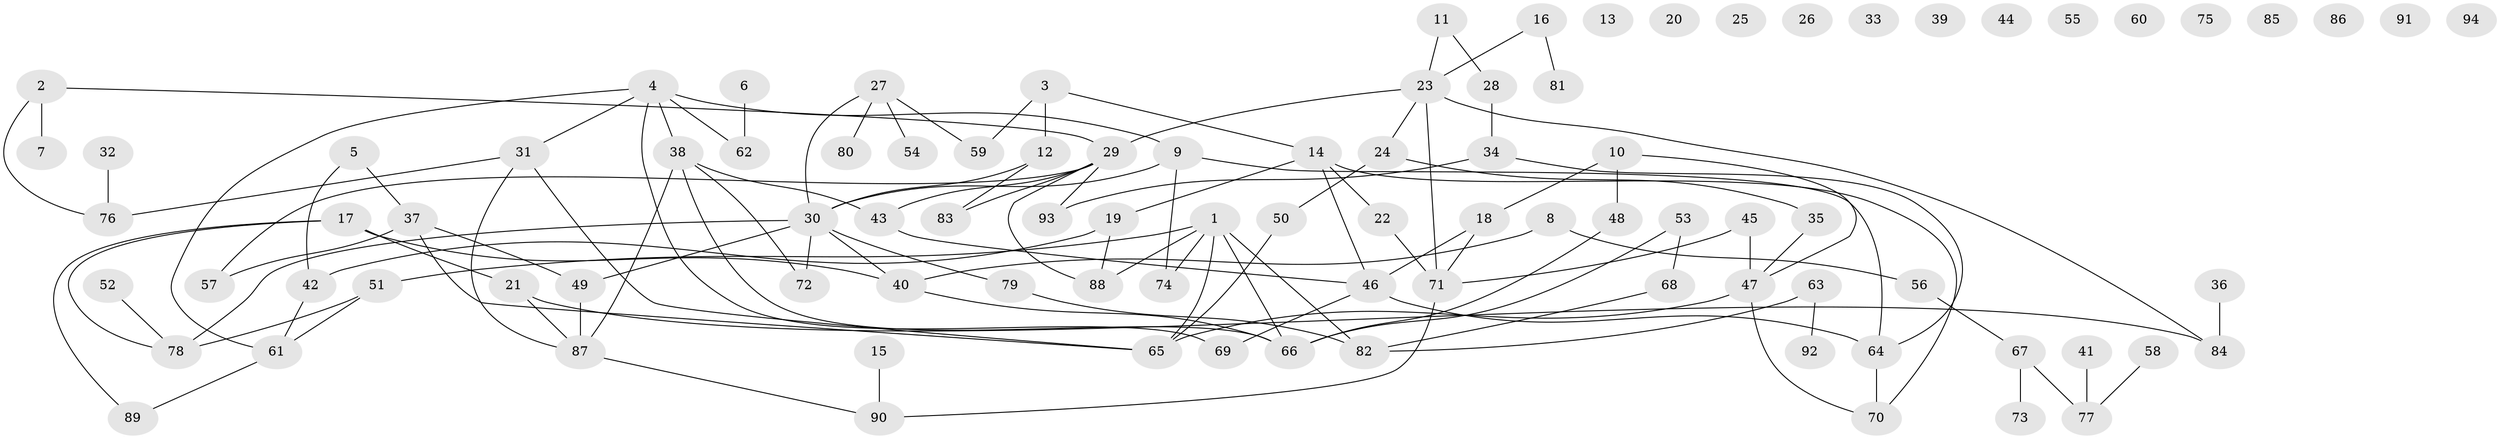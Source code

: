 // coarse degree distribution, {9: 0.05128205128205128, 8: 0.02564102564102564, 5: 0.10256410256410256, 10: 0.02564102564102564, 4: 0.05128205128205128, 1: 0.15384615384615385, 2: 0.10256410256410256, 7: 0.02564102564102564, 0: 0.358974358974359, 6: 0.02564102564102564, 3: 0.07692307692307693}
// Generated by graph-tools (version 1.1) at 2025/16/03/04/25 18:16:31]
// undirected, 94 vertices, 117 edges
graph export_dot {
graph [start="1"]
  node [color=gray90,style=filled];
  1;
  2;
  3;
  4;
  5;
  6;
  7;
  8;
  9;
  10;
  11;
  12;
  13;
  14;
  15;
  16;
  17;
  18;
  19;
  20;
  21;
  22;
  23;
  24;
  25;
  26;
  27;
  28;
  29;
  30;
  31;
  32;
  33;
  34;
  35;
  36;
  37;
  38;
  39;
  40;
  41;
  42;
  43;
  44;
  45;
  46;
  47;
  48;
  49;
  50;
  51;
  52;
  53;
  54;
  55;
  56;
  57;
  58;
  59;
  60;
  61;
  62;
  63;
  64;
  65;
  66;
  67;
  68;
  69;
  70;
  71;
  72;
  73;
  74;
  75;
  76;
  77;
  78;
  79;
  80;
  81;
  82;
  83;
  84;
  85;
  86;
  87;
  88;
  89;
  90;
  91;
  92;
  93;
  94;
  1 -- 51;
  1 -- 65;
  1 -- 66;
  1 -- 74;
  1 -- 82;
  1 -- 88;
  2 -- 7;
  2 -- 29;
  2 -- 76;
  3 -- 12;
  3 -- 14;
  3 -- 59;
  4 -- 9;
  4 -- 31;
  4 -- 38;
  4 -- 61;
  4 -- 62;
  4 -- 69;
  5 -- 37;
  5 -- 42;
  6 -- 62;
  8 -- 40;
  8 -- 56;
  9 -- 30;
  9 -- 64;
  9 -- 74;
  10 -- 18;
  10 -- 47;
  10 -- 48;
  11 -- 23;
  11 -- 28;
  12 -- 30;
  12 -- 83;
  14 -- 19;
  14 -- 22;
  14 -- 46;
  14 -- 70;
  15 -- 90;
  16 -- 23;
  16 -- 81;
  17 -- 21;
  17 -- 40;
  17 -- 78;
  17 -- 89;
  18 -- 46;
  18 -- 71;
  19 -- 42;
  19 -- 88;
  21 -- 84;
  21 -- 87;
  22 -- 71;
  23 -- 24;
  23 -- 29;
  23 -- 71;
  23 -- 84;
  24 -- 35;
  24 -- 50;
  27 -- 30;
  27 -- 54;
  27 -- 59;
  27 -- 80;
  28 -- 34;
  29 -- 43;
  29 -- 57;
  29 -- 83;
  29 -- 88;
  29 -- 93;
  30 -- 40;
  30 -- 49;
  30 -- 72;
  30 -- 78;
  30 -- 79;
  31 -- 65;
  31 -- 76;
  31 -- 87;
  32 -- 76;
  34 -- 64;
  34 -- 93;
  35 -- 47;
  36 -- 84;
  37 -- 49;
  37 -- 57;
  37 -- 65;
  38 -- 43;
  38 -- 66;
  38 -- 72;
  38 -- 87;
  40 -- 66;
  41 -- 77;
  42 -- 61;
  43 -- 46;
  45 -- 47;
  45 -- 71;
  46 -- 64;
  46 -- 69;
  47 -- 65;
  47 -- 70;
  48 -- 66;
  49 -- 87;
  50 -- 65;
  51 -- 61;
  51 -- 78;
  52 -- 78;
  53 -- 66;
  53 -- 68;
  56 -- 67;
  58 -- 77;
  61 -- 89;
  63 -- 82;
  63 -- 92;
  64 -- 70;
  67 -- 73;
  67 -- 77;
  68 -- 82;
  71 -- 90;
  79 -- 82;
  87 -- 90;
}
